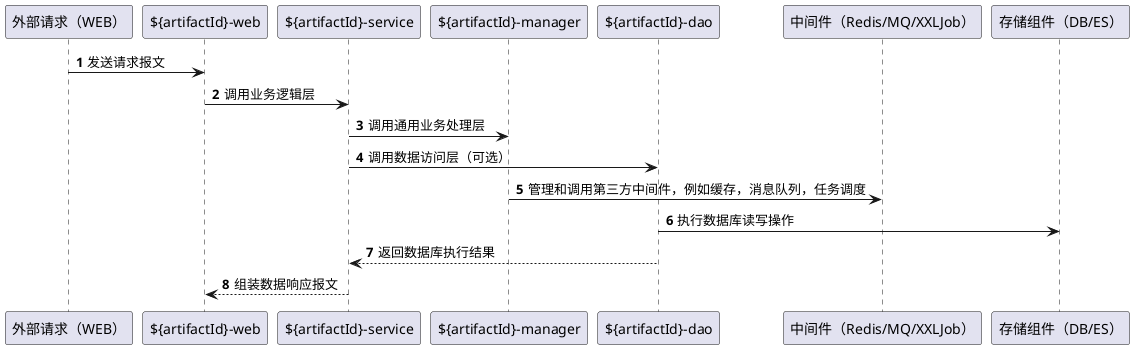 @startuml

autonumber

"外部请求（WEB）" -> "${artifactId}-web": 发送请求报文
"${artifactId}-web" -> "${artifactId}-service": 调用业务逻辑层
"${artifactId}-service" -> "${artifactId}-manager": 调用通用业务处理层
"${artifactId}-service" -> "${artifactId}-dao": 调用数据访问层（可选）
"${artifactId}-manager" -> "中间件（Redis/MQ/XXLJob）": 管理和调用第三方中间件，例如缓存，消息队列，任务调度
"${artifactId}-dao" -> "存储组件（DB/ES）": 执行数据库读写操作
"${artifactId}-dao" --> "${artifactId}-service": 返回数据库执行结果
"${artifactId}-service" --> "${artifactId}-web": 组装数据响应报文

@enduml
